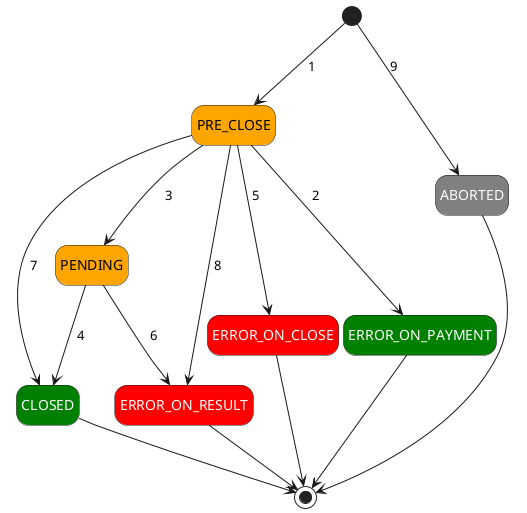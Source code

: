 @startuml
hide empty description

state PRE_CLOSE        #Orange
state ERROR_ON_PAYMENT #Green;text:White
state PENDING          #Orange
state CLOSED           #Green;text:White
state ERROR_ON_CLOSE   #Red;text:White
state ERROR_ON_RESULT  #Red;text:White
state ABORTED          #Gray;text:White

[*]              --> PRE_CLOSE        : 1
PRE_CLOSE        --> ERROR_ON_PAYMENT : 2
PRE_CLOSE        --> PENDING          : 3
PENDING          --> CLOSED           : 4 
PRE_CLOSE        --> ERROR_ON_CLOSE   : 5
PENDING          --> ERROR_ON_RESULT  : 6
PRE_CLOSE        --> CLOSED           : 7
PRE_CLOSE        --> ERROR_ON_RESULT  : 8
[*]              --> ABORTED          : 9
ERROR_ON_PAYMENT --> [*] 
CLOSED           --> [*]
ERROR_ON_CLOSE   --> [*]
ERROR_ON_RESULT  --> [*]
ABORTED          --> [*]

@enduml
